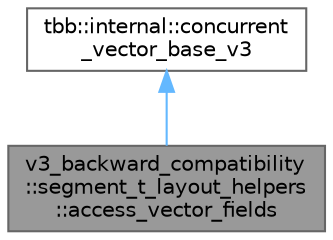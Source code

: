 digraph "v3_backward_compatibility::segment_t_layout_helpers::access_vector_fields"
{
 // LATEX_PDF_SIZE
  bgcolor="transparent";
  edge [fontname=Helvetica,fontsize=10,labelfontname=Helvetica,labelfontsize=10];
  node [fontname=Helvetica,fontsize=10,shape=box,height=0.2,width=0.4];
  Node1 [id="Node000001",label="v3_backward_compatibility\l::segment_t_layout_helpers\l::access_vector_fields",height=0.2,width=0.4,color="gray40", fillcolor="grey60", style="filled", fontcolor="black",tooltip=" "];
  Node2 -> Node1 [id="edge1_Node000001_Node000002",dir="back",color="steelblue1",style="solid",tooltip=" "];
  Node2 [id="Node000002",label="tbb::internal::concurrent\l_vector_base_v3",height=0.2,width=0.4,color="gray40", fillcolor="white", style="filled",tooltip=" "];
}
